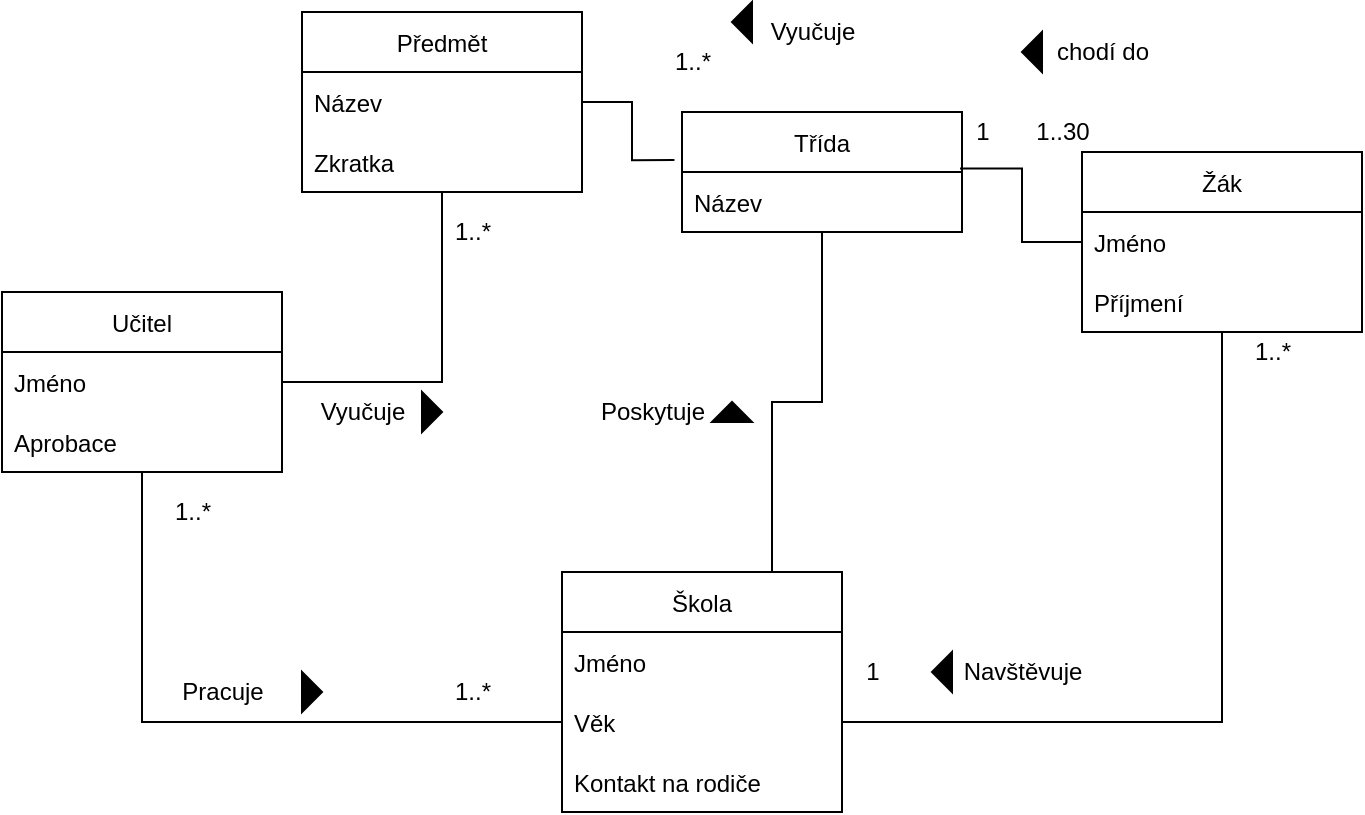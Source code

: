 <mxfile version="17.1.3" type="github">
  <diagram id="dJvrg4Yq2r_nXQwfNUrb" name="Page-1">
    <mxGraphModel dx="981" dy="548" grid="1" gridSize="10" guides="1" tooltips="1" connect="1" arrows="1" fold="1" page="1" pageScale="1" pageWidth="827" pageHeight="1169" math="0" shadow="0">
      <root>
        <mxCell id="0" />
        <mxCell id="1" parent="0" />
        <mxCell id="4ZSAvVrB7AAAoNlydPtq-33" style="edgeStyle=orthogonalEdgeStyle;rounded=0;orthogonalLoop=1;jettySize=auto;html=1;exitX=0.75;exitY=0;exitDx=0;exitDy=0;endArrow=none;endFill=0;" edge="1" parent="1" source="4ZSAvVrB7AAAoNlydPtq-1" target="4ZSAvVrB7AAAoNlydPtq-30">
          <mxGeometry relative="1" as="geometry" />
        </mxCell>
        <mxCell id="4ZSAvVrB7AAAoNlydPtq-1" value="Škola" style="swimlane;fontStyle=0;childLayout=stackLayout;horizontal=1;startSize=30;horizontalStack=0;resizeParent=1;resizeParentMax=0;resizeLast=0;collapsible=1;marginBottom=0;" vertex="1" parent="1">
          <mxGeometry x="360" y="360" width="140" height="120" as="geometry" />
        </mxCell>
        <mxCell id="4ZSAvVrB7AAAoNlydPtq-2" value="Jméno" style="text;strokeColor=none;fillColor=none;align=left;verticalAlign=middle;spacingLeft=4;spacingRight=4;overflow=hidden;points=[[0,0.5],[1,0.5]];portConstraint=eastwest;rotatable=0;" vertex="1" parent="4ZSAvVrB7AAAoNlydPtq-1">
          <mxGeometry y="30" width="140" height="30" as="geometry" />
        </mxCell>
        <mxCell id="4ZSAvVrB7AAAoNlydPtq-3" value="Věk" style="text;strokeColor=none;fillColor=none;align=left;verticalAlign=middle;spacingLeft=4;spacingRight=4;overflow=hidden;points=[[0,0.5],[1,0.5]];portConstraint=eastwest;rotatable=0;" vertex="1" parent="4ZSAvVrB7AAAoNlydPtq-1">
          <mxGeometry y="60" width="140" height="30" as="geometry" />
        </mxCell>
        <mxCell id="4ZSAvVrB7AAAoNlydPtq-4" value="Kontakt na rodiče" style="text;strokeColor=none;fillColor=none;align=left;verticalAlign=middle;spacingLeft=4;spacingRight=4;overflow=hidden;points=[[0,0.5],[1,0.5]];portConstraint=eastwest;rotatable=0;" vertex="1" parent="4ZSAvVrB7AAAoNlydPtq-1">
          <mxGeometry y="90" width="140" height="30" as="geometry" />
        </mxCell>
        <mxCell id="4ZSAvVrB7AAAoNlydPtq-5" value="Žák" style="swimlane;fontStyle=0;childLayout=stackLayout;horizontal=1;startSize=30;horizontalStack=0;resizeParent=1;resizeParentMax=0;resizeLast=0;collapsible=1;marginBottom=0;" vertex="1" parent="1">
          <mxGeometry x="620" y="150" width="140" height="90" as="geometry" />
        </mxCell>
        <mxCell id="4ZSAvVrB7AAAoNlydPtq-6" value="Jméno" style="text;strokeColor=none;fillColor=none;align=left;verticalAlign=middle;spacingLeft=4;spacingRight=4;overflow=hidden;points=[[0,0.5],[1,0.5]];portConstraint=eastwest;rotatable=0;" vertex="1" parent="4ZSAvVrB7AAAoNlydPtq-5">
          <mxGeometry y="30" width="140" height="30" as="geometry" />
        </mxCell>
        <mxCell id="4ZSAvVrB7AAAoNlydPtq-7" value="Příjmení" style="text;strokeColor=none;fillColor=none;align=left;verticalAlign=middle;spacingLeft=4;spacingRight=4;overflow=hidden;points=[[0,0.5],[1,0.5]];portConstraint=eastwest;rotatable=0;" vertex="1" parent="4ZSAvVrB7AAAoNlydPtq-5">
          <mxGeometry y="60" width="140" height="30" as="geometry" />
        </mxCell>
        <mxCell id="4ZSAvVrB7AAAoNlydPtq-9" style="edgeStyle=orthogonalEdgeStyle;rounded=0;orthogonalLoop=1;jettySize=auto;html=1;exitX=1;exitY=0.5;exitDx=0;exitDy=0;endArrow=none;endFill=0;" edge="1" parent="1" source="4ZSAvVrB7AAAoNlydPtq-3" target="4ZSAvVrB7AAAoNlydPtq-5">
          <mxGeometry relative="1" as="geometry" />
        </mxCell>
        <mxCell id="4ZSAvVrB7AAAoNlydPtq-10" value="Navštěvuje" style="text;html=1;align=center;verticalAlign=middle;resizable=0;points=[];autosize=1;strokeColor=none;fillColor=none;" vertex="1" parent="1">
          <mxGeometry x="555" y="400" width="70" height="20" as="geometry" />
        </mxCell>
        <mxCell id="4ZSAvVrB7AAAoNlydPtq-11" value="" style="triangle;whiteSpace=wrap;html=1;fillColor=#000000;flipV=0;flipH=1;" vertex="1" parent="1">
          <mxGeometry x="545" y="400" width="10" height="20" as="geometry" />
        </mxCell>
        <mxCell id="4ZSAvVrB7AAAoNlydPtq-16" value="Učitel" style="swimlane;fontStyle=0;childLayout=stackLayout;horizontal=1;startSize=30;horizontalStack=0;resizeParent=1;resizeParentMax=0;resizeLast=0;collapsible=1;marginBottom=0;" vertex="1" parent="1">
          <mxGeometry x="80" y="220" width="140" height="90" as="geometry" />
        </mxCell>
        <mxCell id="4ZSAvVrB7AAAoNlydPtq-17" value="Jméno" style="text;strokeColor=none;fillColor=none;align=left;verticalAlign=middle;spacingLeft=4;spacingRight=4;overflow=hidden;points=[[0,0.5],[1,0.5]];portConstraint=eastwest;rotatable=0;" vertex="1" parent="4ZSAvVrB7AAAoNlydPtq-16">
          <mxGeometry y="30" width="140" height="30" as="geometry" />
        </mxCell>
        <mxCell id="4ZSAvVrB7AAAoNlydPtq-18" value="Aprobace" style="text;strokeColor=none;fillColor=none;align=left;verticalAlign=middle;spacingLeft=4;spacingRight=4;overflow=hidden;points=[[0,0.5],[1,0.5]];portConstraint=eastwest;rotatable=0;" vertex="1" parent="4ZSAvVrB7AAAoNlydPtq-16">
          <mxGeometry y="60" width="140" height="30" as="geometry" />
        </mxCell>
        <mxCell id="4ZSAvVrB7AAAoNlydPtq-20" style="edgeStyle=orthogonalEdgeStyle;rounded=0;orthogonalLoop=1;jettySize=auto;html=1;exitX=0;exitY=0.5;exitDx=0;exitDy=0;endArrow=none;endFill=0;" edge="1" parent="1" source="4ZSAvVrB7AAAoNlydPtq-3" target="4ZSAvVrB7AAAoNlydPtq-16">
          <mxGeometry relative="1" as="geometry" />
        </mxCell>
        <mxCell id="4ZSAvVrB7AAAoNlydPtq-21" value="Pracuje" style="text;html=1;align=center;verticalAlign=middle;resizable=0;points=[];autosize=1;strokeColor=none;fillColor=none;" vertex="1" parent="1">
          <mxGeometry x="160" y="410" width="60" height="20" as="geometry" />
        </mxCell>
        <mxCell id="4ZSAvVrB7AAAoNlydPtq-22" value="" style="triangle;whiteSpace=wrap;html=1;fillColor=#000000;flipV=0;flipH=0;" vertex="1" parent="1">
          <mxGeometry x="230" y="410" width="10" height="20" as="geometry" />
        </mxCell>
        <mxCell id="4ZSAvVrB7AAAoNlydPtq-56" style="edgeStyle=orthogonalEdgeStyle;rounded=0;orthogonalLoop=1;jettySize=auto;html=1;exitX=1;exitY=0.5;exitDx=0;exitDy=0;entryX=-0.027;entryY=0.401;entryDx=0;entryDy=0;entryPerimeter=0;endArrow=none;endFill=0;" edge="1" parent="1" source="4ZSAvVrB7AAAoNlydPtq-27" target="4ZSAvVrB7AAAoNlydPtq-30">
          <mxGeometry relative="1" as="geometry" />
        </mxCell>
        <mxCell id="4ZSAvVrB7AAAoNlydPtq-27" value="Předmět" style="swimlane;fontStyle=0;childLayout=stackLayout;horizontal=1;startSize=30;horizontalStack=0;resizeParent=1;resizeParentMax=0;resizeLast=0;collapsible=1;marginBottom=0;" vertex="1" parent="1">
          <mxGeometry x="230" y="80" width="140" height="90" as="geometry" />
        </mxCell>
        <mxCell id="4ZSAvVrB7AAAoNlydPtq-28" value="Název" style="text;strokeColor=none;fillColor=none;align=left;verticalAlign=middle;spacingLeft=4;spacingRight=4;overflow=hidden;points=[[0,0.5],[1,0.5]];portConstraint=eastwest;rotatable=0;" vertex="1" parent="4ZSAvVrB7AAAoNlydPtq-27">
          <mxGeometry y="30" width="140" height="30" as="geometry" />
        </mxCell>
        <mxCell id="4ZSAvVrB7AAAoNlydPtq-29" value="Zkratka" style="text;strokeColor=none;fillColor=none;align=left;verticalAlign=middle;spacingLeft=4;spacingRight=4;overflow=hidden;points=[[0,0.5],[1,0.5]];portConstraint=eastwest;rotatable=0;" vertex="1" parent="4ZSAvVrB7AAAoNlydPtq-27">
          <mxGeometry y="60" width="140" height="30" as="geometry" />
        </mxCell>
        <mxCell id="4ZSAvVrB7AAAoNlydPtq-30" value="Třída" style="swimlane;fontStyle=0;childLayout=stackLayout;horizontal=1;startSize=30;horizontalStack=0;resizeParent=1;resizeParentMax=0;resizeLast=0;collapsible=1;marginBottom=0;" vertex="1" parent="1">
          <mxGeometry x="420" y="130" width="140" height="60" as="geometry" />
        </mxCell>
        <mxCell id="4ZSAvVrB7AAAoNlydPtq-32" value="Název " style="text;strokeColor=none;fillColor=none;align=left;verticalAlign=middle;spacingLeft=4;spacingRight=4;overflow=hidden;points=[[0,0.5],[1,0.5]];portConstraint=eastwest;rotatable=0;" vertex="1" parent="4ZSAvVrB7AAAoNlydPtq-30">
          <mxGeometry y="30" width="140" height="30" as="geometry" />
        </mxCell>
        <mxCell id="4ZSAvVrB7AAAoNlydPtq-34" style="edgeStyle=orthogonalEdgeStyle;rounded=0;orthogonalLoop=1;jettySize=auto;html=1;exitX=1;exitY=0.5;exitDx=0;exitDy=0;entryX=0.5;entryY=1;entryDx=0;entryDy=0;endArrow=none;endFill=0;" edge="1" parent="1" source="4ZSAvVrB7AAAoNlydPtq-17" target="4ZSAvVrB7AAAoNlydPtq-27">
          <mxGeometry relative="1" as="geometry" />
        </mxCell>
        <mxCell id="4ZSAvVrB7AAAoNlydPtq-35" value="Vyučuje" style="text;html=1;align=center;verticalAlign=middle;resizable=0;points=[];autosize=1;strokeColor=none;fillColor=none;" vertex="1" parent="1">
          <mxGeometry x="230" y="270" width="60" height="20" as="geometry" />
        </mxCell>
        <mxCell id="4ZSAvVrB7AAAoNlydPtq-36" value="" style="triangle;whiteSpace=wrap;html=1;fillColor=#000000;flipV=0;flipH=0;" vertex="1" parent="1">
          <mxGeometry x="290" y="270" width="10" height="20" as="geometry" />
        </mxCell>
        <mxCell id="4ZSAvVrB7AAAoNlydPtq-37" value="Poskytuje" style="text;html=1;align=center;verticalAlign=middle;resizable=0;points=[];autosize=1;strokeColor=none;fillColor=none;" vertex="1" parent="1">
          <mxGeometry x="370" y="270" width="70" height="20" as="geometry" />
        </mxCell>
        <mxCell id="4ZSAvVrB7AAAoNlydPtq-38" value="" style="triangle;whiteSpace=wrap;html=1;fillColor=#000000;flipV=0;flipH=0;rotation=-90;" vertex="1" parent="1">
          <mxGeometry x="440" y="270" width="10" height="20" as="geometry" />
        </mxCell>
        <mxCell id="4ZSAvVrB7AAAoNlydPtq-45" value="1..30" style="text;html=1;align=center;verticalAlign=middle;resizable=0;points=[];autosize=1;strokeColor=none;fillColor=none;" vertex="1" parent="1">
          <mxGeometry x="590" y="130" width="40" height="20" as="geometry" />
        </mxCell>
        <mxCell id="4ZSAvVrB7AAAoNlydPtq-46" value="1..*" style="text;html=1;align=center;verticalAlign=middle;resizable=0;points=[];autosize=1;strokeColor=none;fillColor=none;" vertex="1" parent="1">
          <mxGeometry x="410" y="95" width="30" height="20" as="geometry" />
        </mxCell>
        <mxCell id="4ZSAvVrB7AAAoNlydPtq-48" value="1..*" style="text;html=1;align=center;verticalAlign=middle;resizable=0;points=[];autosize=1;strokeColor=none;fillColor=none;" vertex="1" parent="1">
          <mxGeometry x="300" y="180" width="30" height="20" as="geometry" />
        </mxCell>
        <mxCell id="4ZSAvVrB7AAAoNlydPtq-50" value="1..*" style="text;html=1;align=center;verticalAlign=middle;resizable=0;points=[];autosize=1;strokeColor=none;fillColor=none;" vertex="1" parent="1">
          <mxGeometry x="160" y="320" width="30" height="20" as="geometry" />
        </mxCell>
        <mxCell id="4ZSAvVrB7AAAoNlydPtq-52" value="1" style="text;html=1;align=center;verticalAlign=middle;resizable=0;points=[];autosize=1;strokeColor=none;fillColor=none;" vertex="1" parent="1">
          <mxGeometry x="505" y="400" width="20" height="20" as="geometry" />
        </mxCell>
        <mxCell id="4ZSAvVrB7AAAoNlydPtq-53" style="edgeStyle=orthogonalEdgeStyle;rounded=0;orthogonalLoop=1;jettySize=auto;html=1;exitX=0;exitY=0.5;exitDx=0;exitDy=0;entryX=0.993;entryY=-0.06;entryDx=0;entryDy=0;entryPerimeter=0;endArrow=none;endFill=0;" edge="1" parent="1" source="4ZSAvVrB7AAAoNlydPtq-6" target="4ZSAvVrB7AAAoNlydPtq-32">
          <mxGeometry relative="1" as="geometry" />
        </mxCell>
        <mxCell id="4ZSAvVrB7AAAoNlydPtq-54" value="1" style="text;html=1;align=center;verticalAlign=middle;resizable=0;points=[];autosize=1;strokeColor=none;fillColor=none;" vertex="1" parent="1">
          <mxGeometry x="560" y="130" width="20" height="20" as="geometry" />
        </mxCell>
        <mxCell id="4ZSAvVrB7AAAoNlydPtq-55" value="1..*" style="text;html=1;align=center;verticalAlign=middle;resizable=0;points=[];autosize=1;strokeColor=none;fillColor=none;" vertex="1" parent="1">
          <mxGeometry x="700" y="240" width="30" height="20" as="geometry" />
        </mxCell>
        <mxCell id="4ZSAvVrB7AAAoNlydPtq-58" value="Vyučuje" style="text;html=1;align=center;verticalAlign=middle;resizable=0;points=[];autosize=1;strokeColor=none;fillColor=none;" vertex="1" parent="1">
          <mxGeometry x="455" y="80" width="60" height="20" as="geometry" />
        </mxCell>
        <mxCell id="4ZSAvVrB7AAAoNlydPtq-59" value="" style="triangle;whiteSpace=wrap;html=1;fillColor=#000000;flipV=0;flipH=1;" vertex="1" parent="1">
          <mxGeometry x="445" y="75" width="10" height="20" as="geometry" />
        </mxCell>
        <mxCell id="4ZSAvVrB7AAAoNlydPtq-61" value="" style="triangle;whiteSpace=wrap;html=1;fillColor=#000000;flipV=0;flipH=1;" vertex="1" parent="1">
          <mxGeometry x="590" y="90" width="10" height="20" as="geometry" />
        </mxCell>
        <mxCell id="4ZSAvVrB7AAAoNlydPtq-65" value="chodí do" style="text;html=1;align=center;verticalAlign=middle;resizable=0;points=[];autosize=1;strokeColor=none;fillColor=none;" vertex="1" parent="1">
          <mxGeometry x="600" y="90" width="60" height="20" as="geometry" />
        </mxCell>
        <mxCell id="4ZSAvVrB7AAAoNlydPtq-67" style="edgeStyle=orthogonalEdgeStyle;rounded=0;orthogonalLoop=1;jettySize=auto;html=1;exitX=1;exitY=0.5;exitDx=0;exitDy=0;entryX=0.5;entryY=1;entryDx=0;entryDy=0;endArrow=none;endFill=0;" edge="1" parent="1" source="4ZSAvVrB7AAAoNlydPtq-59" target="4ZSAvVrB7AAAoNlydPtq-59">
          <mxGeometry relative="1" as="geometry" />
        </mxCell>
        <mxCell id="4ZSAvVrB7AAAoNlydPtq-68" value="1..*" style="text;html=1;align=center;verticalAlign=middle;resizable=0;points=[];autosize=1;strokeColor=none;fillColor=none;" vertex="1" parent="1">
          <mxGeometry x="300" y="410" width="30" height="20" as="geometry" />
        </mxCell>
      </root>
    </mxGraphModel>
  </diagram>
</mxfile>
